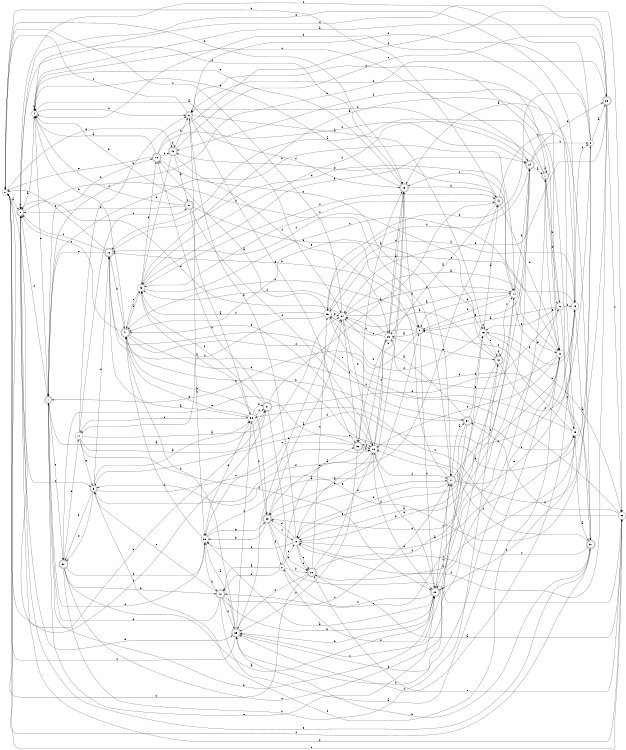 digraph n38_6 {
__start0 [label="" shape="none"];

rankdir=LR;
size="8,5";

s0 [style="filled", color="black", fillcolor="white" shape="circle", label="0"];
s1 [style="rounded,filled", color="black", fillcolor="white" shape="doublecircle", label="1"];
s2 [style="filled", color="black", fillcolor="white" shape="circle", label="2"];
s3 [style="rounded,filled", color="black", fillcolor="white" shape="doublecircle", label="3"];
s4 [style="filled", color="black", fillcolor="white" shape="circle", label="4"];
s5 [style="rounded,filled", color="black", fillcolor="white" shape="doublecircle", label="5"];
s6 [style="rounded,filled", color="black", fillcolor="white" shape="doublecircle", label="6"];
s7 [style="rounded,filled", color="black", fillcolor="white" shape="doublecircle", label="7"];
s8 [style="filled", color="black", fillcolor="white" shape="circle", label="8"];
s9 [style="rounded,filled", color="black", fillcolor="white" shape="doublecircle", label="9"];
s10 [style="filled", color="black", fillcolor="white" shape="circle", label="10"];
s11 [style="filled", color="black", fillcolor="white" shape="circle", label="11"];
s12 [style="rounded,filled", color="black", fillcolor="white" shape="doublecircle", label="12"];
s13 [style="filled", color="black", fillcolor="white" shape="circle", label="13"];
s14 [style="filled", color="black", fillcolor="white" shape="circle", label="14"];
s15 [style="filled", color="black", fillcolor="white" shape="circle", label="15"];
s16 [style="filled", color="black", fillcolor="white" shape="circle", label="16"];
s17 [style="rounded,filled", color="black", fillcolor="white" shape="doublecircle", label="17"];
s18 [style="rounded,filled", color="black", fillcolor="white" shape="doublecircle", label="18"];
s19 [style="rounded,filled", color="black", fillcolor="white" shape="doublecircle", label="19"];
s20 [style="filled", color="black", fillcolor="white" shape="circle", label="20"];
s21 [style="rounded,filled", color="black", fillcolor="white" shape="doublecircle", label="21"];
s22 [style="filled", color="black", fillcolor="white" shape="circle", label="22"];
s23 [style="rounded,filled", color="black", fillcolor="white" shape="doublecircle", label="23"];
s24 [style="rounded,filled", color="black", fillcolor="white" shape="doublecircle", label="24"];
s25 [style="filled", color="black", fillcolor="white" shape="circle", label="25"];
s26 [style="rounded,filled", color="black", fillcolor="white" shape="doublecircle", label="26"];
s27 [style="rounded,filled", color="black", fillcolor="white" shape="doublecircle", label="27"];
s28 [style="rounded,filled", color="black", fillcolor="white" shape="doublecircle", label="28"];
s29 [style="filled", color="black", fillcolor="white" shape="circle", label="29"];
s30 [style="rounded,filled", color="black", fillcolor="white" shape="doublecircle", label="30"];
s31 [style="rounded,filled", color="black", fillcolor="white" shape="doublecircle", label="31"];
s32 [style="rounded,filled", color="black", fillcolor="white" shape="doublecircle", label="32"];
s33 [style="rounded,filled", color="black", fillcolor="white" shape="doublecircle", label="33"];
s34 [style="filled", color="black", fillcolor="white" shape="circle", label="34"];
s35 [style="rounded,filled", color="black", fillcolor="white" shape="doublecircle", label="35"];
s36 [style="filled", color="black", fillcolor="white" shape="circle", label="36"];
s37 [style="rounded,filled", color="black", fillcolor="white" shape="doublecircle", label="37"];
s38 [style="filled", color="black", fillcolor="white" shape="circle", label="38"];
s39 [style="filled", color="black", fillcolor="white" shape="circle", label="39"];
s40 [style="rounded,filled", color="black", fillcolor="white" shape="doublecircle", label="40"];
s41 [style="rounded,filled", color="black", fillcolor="white" shape="doublecircle", label="41"];
s42 [style="rounded,filled", color="black", fillcolor="white" shape="doublecircle", label="42"];
s43 [style="rounded,filled", color="black", fillcolor="white" shape="doublecircle", label="43"];
s44 [style="rounded,filled", color="black", fillcolor="white" shape="doublecircle", label="44"];
s45 [style="filled", color="black", fillcolor="white" shape="circle", label="45"];
s46 [style="filled", color="black", fillcolor="white" shape="circle", label="46"];
s0 -> s9 [label="a"];
s0 -> s21 [label="b"];
s0 -> s39 [label="c"];
s0 -> s19 [label="d"];
s0 -> s43 [label="e"];
s0 -> s31 [label="f"];
s1 -> s21 [label="a"];
s1 -> s14 [label="b"];
s1 -> s30 [label="c"];
s1 -> s18 [label="d"];
s1 -> s28 [label="e"];
s1 -> s9 [label="f"];
s2 -> s40 [label="a"];
s2 -> s26 [label="b"];
s2 -> s10 [label="c"];
s2 -> s40 [label="d"];
s2 -> s32 [label="e"];
s2 -> s15 [label="f"];
s3 -> s29 [label="a"];
s3 -> s1 [label="b"];
s3 -> s45 [label="c"];
s3 -> s41 [label="d"];
s3 -> s24 [label="e"];
s3 -> s28 [label="f"];
s4 -> s34 [label="a"];
s4 -> s4 [label="b"];
s4 -> s24 [label="c"];
s4 -> s6 [label="d"];
s4 -> s1 [label="e"];
s4 -> s33 [label="f"];
s5 -> s36 [label="a"];
s5 -> s30 [label="b"];
s5 -> s16 [label="c"];
s5 -> s44 [label="d"];
s5 -> s30 [label="e"];
s5 -> s12 [label="f"];
s6 -> s15 [label="a"];
s6 -> s38 [label="b"];
s6 -> s0 [label="c"];
s6 -> s19 [label="d"];
s6 -> s32 [label="e"];
s6 -> s20 [label="f"];
s7 -> s12 [label="a"];
s7 -> s22 [label="b"];
s7 -> s6 [label="c"];
s7 -> s7 [label="d"];
s7 -> s20 [label="e"];
s7 -> s46 [label="f"];
s8 -> s33 [label="a"];
s8 -> s32 [label="b"];
s8 -> s9 [label="c"];
s8 -> s6 [label="d"];
s8 -> s5 [label="e"];
s8 -> s45 [label="f"];
s9 -> s4 [label="a"];
s9 -> s9 [label="b"];
s9 -> s5 [label="c"];
s9 -> s17 [label="d"];
s9 -> s35 [label="e"];
s9 -> s19 [label="f"];
s10 -> s25 [label="a"];
s10 -> s6 [label="b"];
s10 -> s26 [label="c"];
s10 -> s23 [label="d"];
s10 -> s26 [label="e"];
s10 -> s38 [label="f"];
s11 -> s34 [label="a"];
s11 -> s6 [label="b"];
s11 -> s27 [label="c"];
s11 -> s13 [label="d"];
s11 -> s5 [label="e"];
s11 -> s28 [label="f"];
s12 -> s36 [label="a"];
s12 -> s41 [label="b"];
s12 -> s9 [label="c"];
s12 -> s14 [label="d"];
s12 -> s1 [label="e"];
s12 -> s0 [label="f"];
s13 -> s31 [label="a"];
s13 -> s15 [label="b"];
s13 -> s45 [label="c"];
s13 -> s8 [label="d"];
s13 -> s9 [label="e"];
s13 -> s35 [label="f"];
s14 -> s10 [label="a"];
s14 -> s24 [label="b"];
s14 -> s19 [label="c"];
s14 -> s3 [label="d"];
s14 -> s20 [label="e"];
s14 -> s3 [label="f"];
s15 -> s44 [label="a"];
s15 -> s39 [label="b"];
s15 -> s15 [label="c"];
s15 -> s45 [label="d"];
s15 -> s42 [label="e"];
s15 -> s12 [label="f"];
s16 -> s10 [label="a"];
s16 -> s19 [label="b"];
s16 -> s29 [label="c"];
s16 -> s28 [label="d"];
s16 -> s41 [label="e"];
s16 -> s17 [label="f"];
s17 -> s37 [label="a"];
s17 -> s12 [label="b"];
s17 -> s28 [label="c"];
s17 -> s10 [label="d"];
s17 -> s13 [label="e"];
s17 -> s24 [label="f"];
s18 -> s4 [label="a"];
s18 -> s17 [label="b"];
s18 -> s43 [label="c"];
s18 -> s24 [label="d"];
s18 -> s0 [label="e"];
s18 -> s39 [label="f"];
s19 -> s29 [label="a"];
s19 -> s44 [label="b"];
s19 -> s4 [label="c"];
s19 -> s23 [label="d"];
s19 -> s4 [label="e"];
s19 -> s3 [label="f"];
s20 -> s34 [label="a"];
s20 -> s35 [label="b"];
s20 -> s16 [label="c"];
s20 -> s23 [label="d"];
s20 -> s29 [label="e"];
s20 -> s5 [label="f"];
s21 -> s44 [label="a"];
s21 -> s18 [label="b"];
s21 -> s0 [label="c"];
s21 -> s22 [label="d"];
s21 -> s26 [label="e"];
s21 -> s46 [label="f"];
s22 -> s3 [label="a"];
s22 -> s28 [label="b"];
s22 -> s25 [label="c"];
s22 -> s7 [label="d"];
s22 -> s15 [label="e"];
s22 -> s13 [label="f"];
s23 -> s34 [label="a"];
s23 -> s39 [label="b"];
s23 -> s10 [label="c"];
s23 -> s17 [label="d"];
s23 -> s38 [label="e"];
s23 -> s2 [label="f"];
s24 -> s7 [label="a"];
s24 -> s6 [label="b"];
s24 -> s8 [label="c"];
s24 -> s33 [label="d"];
s24 -> s40 [label="e"];
s24 -> s45 [label="f"];
s25 -> s31 [label="a"];
s25 -> s28 [label="b"];
s25 -> s3 [label="c"];
s25 -> s4 [label="d"];
s25 -> s12 [label="e"];
s25 -> s43 [label="f"];
s26 -> s25 [label="a"];
s26 -> s0 [label="b"];
s26 -> s45 [label="c"];
s26 -> s35 [label="d"];
s26 -> s16 [label="e"];
s26 -> s14 [label="f"];
s27 -> s36 [label="a"];
s27 -> s4 [label="b"];
s27 -> s4 [label="c"];
s27 -> s9 [label="d"];
s27 -> s3 [label="e"];
s27 -> s16 [label="f"];
s28 -> s38 [label="a"];
s28 -> s1 [label="b"];
s28 -> s17 [label="c"];
s28 -> s35 [label="d"];
s28 -> s16 [label="e"];
s28 -> s2 [label="f"];
s29 -> s23 [label="a"];
s29 -> s32 [label="b"];
s29 -> s34 [label="c"];
s29 -> s19 [label="d"];
s29 -> s42 [label="e"];
s29 -> s46 [label="f"];
s30 -> s28 [label="a"];
s30 -> s40 [label="b"];
s30 -> s42 [label="c"];
s30 -> s42 [label="d"];
s30 -> s11 [label="e"];
s30 -> s38 [label="f"];
s31 -> s19 [label="a"];
s31 -> s35 [label="b"];
s31 -> s17 [label="c"];
s31 -> s16 [label="d"];
s31 -> s9 [label="e"];
s31 -> s10 [label="f"];
s32 -> s19 [label="a"];
s32 -> s16 [label="b"];
s32 -> s38 [label="c"];
s32 -> s35 [label="d"];
s32 -> s30 [label="e"];
s32 -> s16 [label="f"];
s33 -> s4 [label="a"];
s33 -> s1 [label="b"];
s33 -> s39 [label="c"];
s33 -> s10 [label="d"];
s33 -> s5 [label="e"];
s33 -> s34 [label="f"];
s34 -> s14 [label="a"];
s34 -> s32 [label="b"];
s34 -> s14 [label="c"];
s34 -> s9 [label="d"];
s34 -> s16 [label="e"];
s34 -> s0 [label="f"];
s35 -> s38 [label="a"];
s35 -> s41 [label="b"];
s35 -> s0 [label="c"];
s35 -> s7 [label="d"];
s35 -> s34 [label="e"];
s35 -> s36 [label="f"];
s36 -> s46 [label="a"];
s36 -> s23 [label="b"];
s36 -> s11 [label="c"];
s36 -> s21 [label="d"];
s36 -> s41 [label="e"];
s36 -> s21 [label="f"];
s37 -> s34 [label="a"];
s37 -> s41 [label="b"];
s37 -> s35 [label="c"];
s37 -> s10 [label="d"];
s37 -> s15 [label="e"];
s37 -> s25 [label="f"];
s38 -> s3 [label="a"];
s38 -> s40 [label="b"];
s38 -> s1 [label="c"];
s38 -> s41 [label="d"];
s38 -> s23 [label="e"];
s38 -> s36 [label="f"];
s39 -> s26 [label="a"];
s39 -> s37 [label="b"];
s39 -> s36 [label="c"];
s39 -> s9 [label="d"];
s39 -> s26 [label="e"];
s39 -> s12 [label="f"];
s40 -> s20 [label="a"];
s40 -> s28 [label="b"];
s40 -> s17 [label="c"];
s40 -> s1 [label="d"];
s40 -> s5 [label="e"];
s40 -> s35 [label="f"];
s41 -> s46 [label="a"];
s41 -> s23 [label="b"];
s41 -> s9 [label="c"];
s41 -> s16 [label="d"];
s41 -> s4 [label="e"];
s41 -> s37 [label="f"];
s42 -> s34 [label="a"];
s42 -> s10 [label="b"];
s42 -> s14 [label="c"];
s42 -> s42 [label="d"];
s42 -> s41 [label="e"];
s42 -> s8 [label="f"];
s43 -> s27 [label="a"];
s43 -> s6 [label="b"];
s43 -> s33 [label="c"];
s43 -> s43 [label="d"];
s43 -> s46 [label="e"];
s43 -> s29 [label="f"];
s44 -> s29 [label="a"];
s44 -> s0 [label="b"];
s44 -> s13 [label="c"];
s44 -> s20 [label="d"];
s44 -> s43 [label="e"];
s44 -> s46 [label="f"];
s45 -> s18 [label="a"];
s45 -> s13 [label="b"];
s45 -> s11 [label="c"];
s45 -> s31 [label="d"];
s45 -> s34 [label="e"];
s45 -> s46 [label="f"];
s46 -> s22 [label="a"];
s46 -> s24 [label="b"];
s46 -> s20 [label="c"];
s46 -> s18 [label="d"];
s46 -> s41 [label="e"];
s46 -> s44 [label="f"];

}